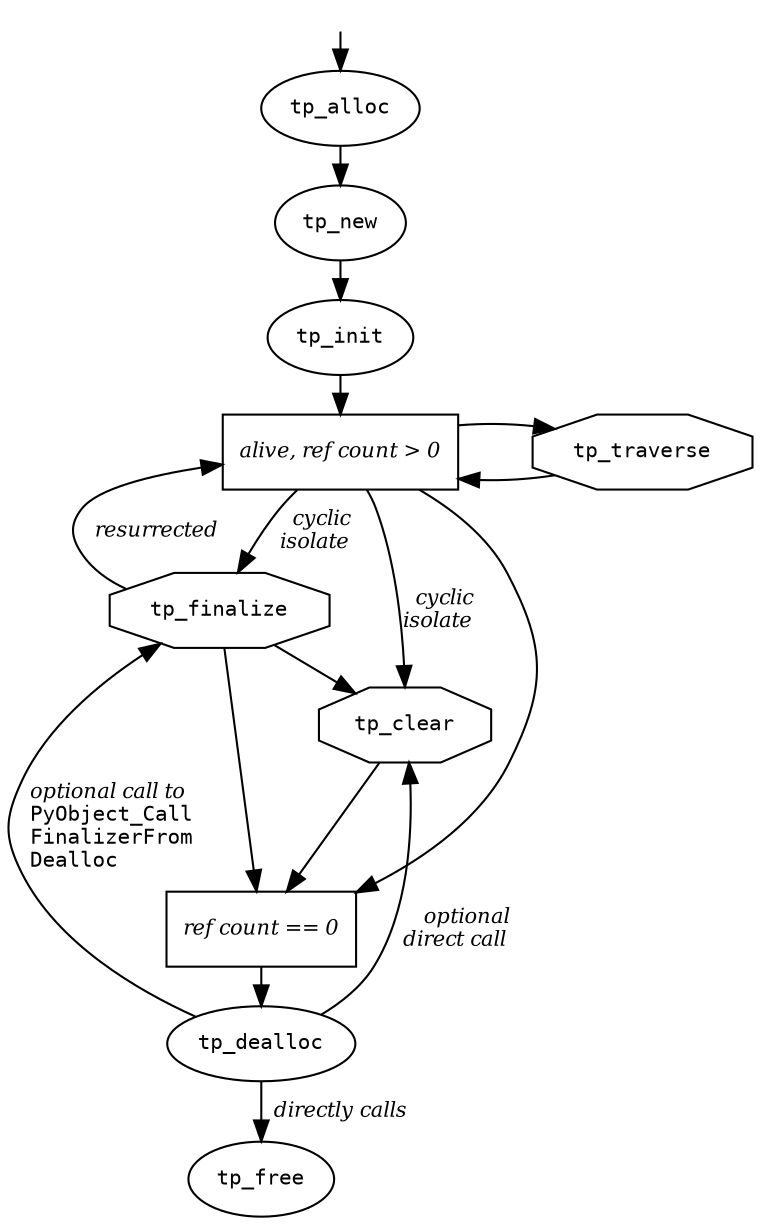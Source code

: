 digraph G {
   graph [
     fontname="svg"
     fontsize=10.0
     layout="dot"
     ranksep=0.25
   ]
   node [
     fontname="Courier"
     fontsize=10.0
   ]
   edge [
     fontname="Times-Italic"
     fontsize=10.0
   ]

   "start" [fontname="Times-Italic" shape=plain label=<  start  > style=invis]
   "tp_alloc" [href="typeobj.html#c.PyTypeObject.tp_alloc" target="_top"]
   "tp_new" [href="typeobj.html#c.PyTypeObject.tp_new" target="_top"]
   "tp_init" [href="typeobj.html#c.PyTypeObject.tp_init" target="_top"]
   {
     rank="same"
     "alive" [
       fontname="Times-Italic"
       label=<alive, ref count &gt; 0>
       shape=box
     ]
     "tp_traverse" [
       href="typeobj.html#c.PyTypeObject.tp_traverse"
       shape=octagon
       target="_top"
     ]
   }
   "tp_finalize" [
     href="typeobj.html#c.PyTypeObject.tp_finalize"
     shape=octagon
     target="_top"
   ]
   "tp_clear" [
     href="typeobj.html#c.PyTypeObject.tp_clear"
     shape=octagon
     target="_top"
   ]
   "ref0" [
     fontname="Times-Italic"
     label=<ref count == 0>
     ordering="in"
     shape=box
   ]
   "tp_dealloc" [href="typeobj.html#c.PyTypeObject.tp_dealloc" target="_top"]
   "tp_free" [href="typeobj.html#c.PyTypeObject.tp_free" target="_top"]

   "start" -> "tp_alloc"
   "tp_alloc" -> "tp_new"
   "tp_new" -> "tp_init"
   "tp_init" -> "alive"
   "tp_traverse" -> "alive"
   "alive" -> "tp_traverse"
   "alive" -> "tp_clear" [label=<  cyclic    <br/>isolate    >]
   "alive" -> "tp_finalize" [
     dir="back"
     label=<  resurrected  >
   ]
   "alive" -> "tp_finalize" [label=<  cyclic    <br/>isolate    >]
   "tp_finalize" -> "tp_clear"
   "tp_finalize" -> "ref0"
   "tp_clear" -> "ref0"
   "tp_clear" -> "tp_dealloc" [
     dir="back"
     label=<  optional<br/>direct call  >
   ]
   "alive" -> "ref0"
   "ref0" -> "tp_dealloc"
   "tp_finalize" -> "tp_dealloc" [
     dir="back"
     href="lifecycle.html#c.PyObject_CallFinalizerFromDealloc"
     label=<
       <table border="0" cellborder="0" cellpadding="0" cellspacing="0">
         <tr>
           <td rowspan="4"> </td>
           <td align="left">optional call to</td>
           <td rowspan="4">      </td>
         </tr>
         <tr>
           <td align="left"><font face="Courier">PyObject_Call</font></td>
         </tr>
         <tr>
           <td align="left"><font face="Courier">FinalizerFrom</font></td>
         </tr>
         <tr><td align="left"><font face="Courier">Dealloc</font></td></tr>
       </table>
     >
     target="_top"
   ]
   "tp_dealloc" -> "tp_free" [label=<  directly calls  >]
}
